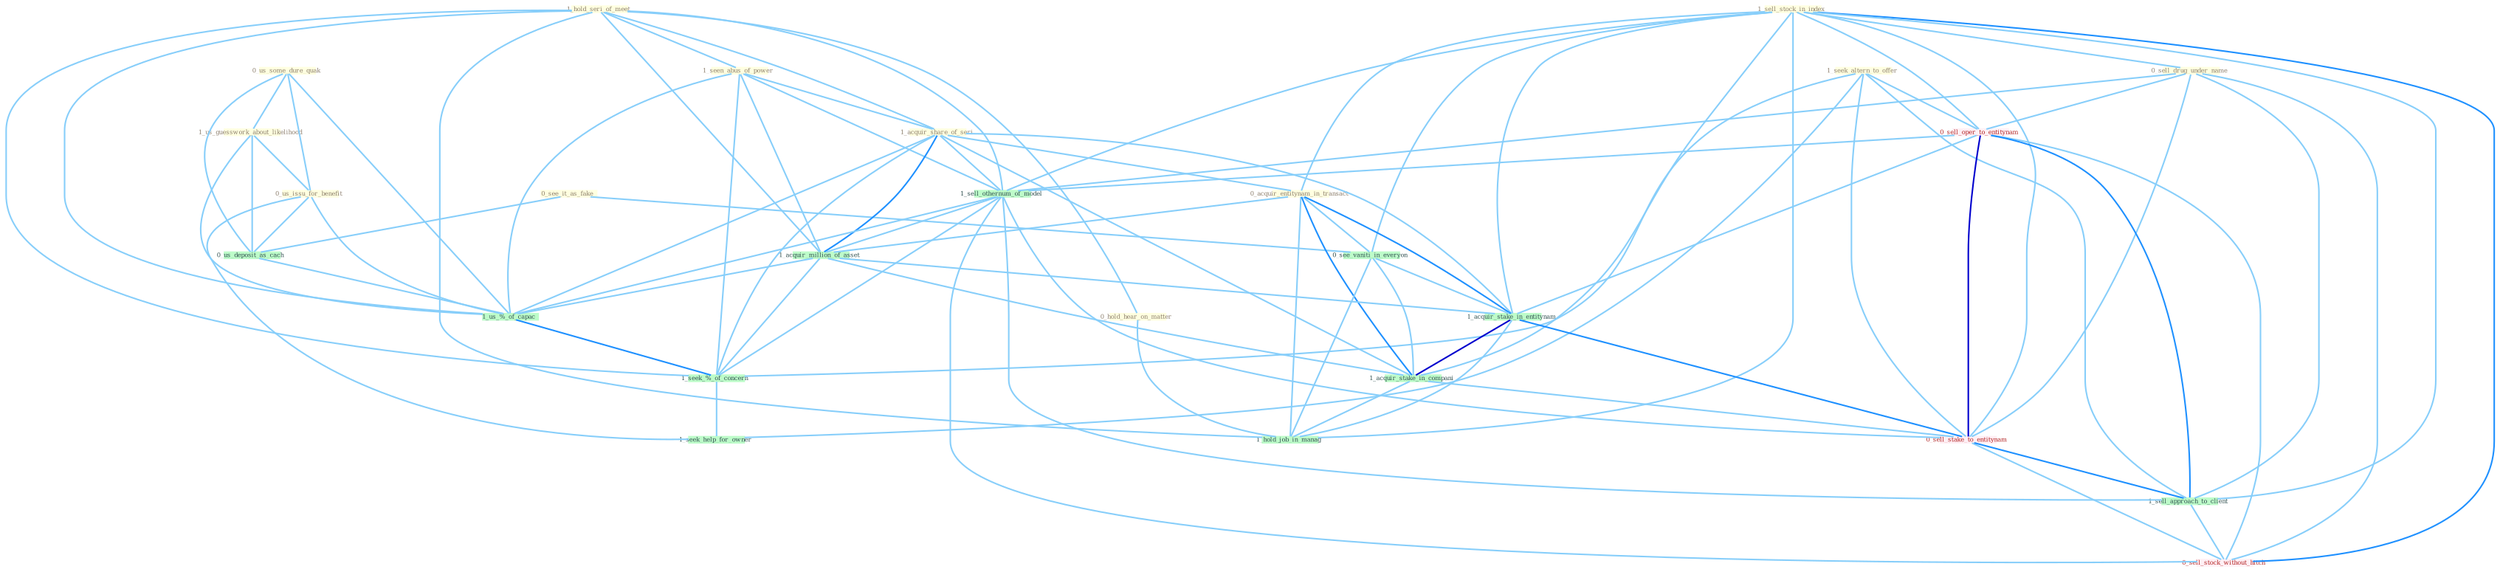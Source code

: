 Graph G{ 
    node
    [shape=polygon,style=filled,width=.5,height=.06,color="#BDFCC9",fixedsize=true,fontsize=4,
    fontcolor="#2f4f4f"];
    {node
    [color="#ffffe0", fontcolor="#8b7d6b"] "0_us_some_dure_quak " "1_us_guesswork_about_likelihood " "1_hold_seri_of_meet " "1_sell_stock_in_index " "0_us_issu_for_benefit " "0_sell_drug_under_name " "0_see_it_as_fake " "0_hold_hear_on_matter " "1_seek_altern_to_offer " "1_seen_abus_of_power " "1_acquir_share_of_seri " "0_acquir_entitynam_in_transact "}
{node [color="#fff0f5", fontcolor="#b22222"] "0_sell_oper_to_entitynam " "0_sell_stake_to_entitynam " "0_sell_stock_without_hitch "}
edge [color="#B0E2FF"];

	"0_us_some_dure_quak " -- "1_us_guesswork_about_likelihood " [w="1", color="#87cefa" ];
	"0_us_some_dure_quak " -- "0_us_issu_for_benefit " [w="1", color="#87cefa" ];
	"0_us_some_dure_quak " -- "0_us_deposit_as_cach " [w="1", color="#87cefa" ];
	"0_us_some_dure_quak " -- "1_us_%_of_capac " [w="1", color="#87cefa" ];
	"1_us_guesswork_about_likelihood " -- "0_us_issu_for_benefit " [w="1", color="#87cefa" ];
	"1_us_guesswork_about_likelihood " -- "0_us_deposit_as_cach " [w="1", color="#87cefa" ];
	"1_us_guesswork_about_likelihood " -- "1_us_%_of_capac " [w="1", color="#87cefa" ];
	"1_hold_seri_of_meet " -- "0_hold_hear_on_matter " [w="1", color="#87cefa" ];
	"1_hold_seri_of_meet " -- "1_seen_abus_of_power " [w="1", color="#87cefa" ];
	"1_hold_seri_of_meet " -- "1_acquir_share_of_seri " [w="1", color="#87cefa" ];
	"1_hold_seri_of_meet " -- "1_sell_othernum_of_model " [w="1", color="#87cefa" ];
	"1_hold_seri_of_meet " -- "1_acquir_million_of_asset " [w="1", color="#87cefa" ];
	"1_hold_seri_of_meet " -- "1_us_%_of_capac " [w="1", color="#87cefa" ];
	"1_hold_seri_of_meet " -- "1_hold_job_in_manag " [w="1", color="#87cefa" ];
	"1_hold_seri_of_meet " -- "1_seek_%_of_concern " [w="1", color="#87cefa" ];
	"1_sell_stock_in_index " -- "0_sell_drug_under_name " [w="1", color="#87cefa" ];
	"1_sell_stock_in_index " -- "0_acquir_entitynam_in_transact " [w="1", color="#87cefa" ];
	"1_sell_stock_in_index " -- "0_sell_oper_to_entitynam " [w="1", color="#87cefa" ];
	"1_sell_stock_in_index " -- "1_sell_othernum_of_model " [w="1", color="#87cefa" ];
	"1_sell_stock_in_index " -- "0_see_vaniti_in_everyon " [w="1", color="#87cefa" ];
	"1_sell_stock_in_index " -- "1_acquir_stake_in_entitynam " [w="1", color="#87cefa" ];
	"1_sell_stock_in_index " -- "1_acquir_stake_in_compani " [w="1", color="#87cefa" ];
	"1_sell_stock_in_index " -- "0_sell_stake_to_entitynam " [w="1", color="#87cefa" ];
	"1_sell_stock_in_index " -- "1_sell_approach_to_client " [w="1", color="#87cefa" ];
	"1_sell_stock_in_index " -- "1_hold_job_in_manag " [w="1", color="#87cefa" ];
	"1_sell_stock_in_index " -- "0_sell_stock_without_hitch " [w="2", color="#1e90ff" , len=0.8];
	"0_us_issu_for_benefit " -- "0_us_deposit_as_cach " [w="1", color="#87cefa" ];
	"0_us_issu_for_benefit " -- "1_us_%_of_capac " [w="1", color="#87cefa" ];
	"0_us_issu_for_benefit " -- "1_seek_help_for_owner " [w="1", color="#87cefa" ];
	"0_sell_drug_under_name " -- "0_sell_oper_to_entitynam " [w="1", color="#87cefa" ];
	"0_sell_drug_under_name " -- "1_sell_othernum_of_model " [w="1", color="#87cefa" ];
	"0_sell_drug_under_name " -- "0_sell_stake_to_entitynam " [w="1", color="#87cefa" ];
	"0_sell_drug_under_name " -- "1_sell_approach_to_client " [w="1", color="#87cefa" ];
	"0_sell_drug_under_name " -- "0_sell_stock_without_hitch " [w="1", color="#87cefa" ];
	"0_see_it_as_fake " -- "0_see_vaniti_in_everyon " [w="1", color="#87cefa" ];
	"0_see_it_as_fake " -- "0_us_deposit_as_cach " [w="1", color="#87cefa" ];
	"0_hold_hear_on_matter " -- "1_hold_job_in_manag " [w="1", color="#87cefa" ];
	"1_seek_altern_to_offer " -- "0_sell_oper_to_entitynam " [w="1", color="#87cefa" ];
	"1_seek_altern_to_offer " -- "0_sell_stake_to_entitynam " [w="1", color="#87cefa" ];
	"1_seek_altern_to_offer " -- "1_sell_approach_to_client " [w="1", color="#87cefa" ];
	"1_seek_altern_to_offer " -- "1_seek_%_of_concern " [w="1", color="#87cefa" ];
	"1_seek_altern_to_offer " -- "1_seek_help_for_owner " [w="1", color="#87cefa" ];
	"1_seen_abus_of_power " -- "1_acquir_share_of_seri " [w="1", color="#87cefa" ];
	"1_seen_abus_of_power " -- "1_sell_othernum_of_model " [w="1", color="#87cefa" ];
	"1_seen_abus_of_power " -- "1_acquir_million_of_asset " [w="1", color="#87cefa" ];
	"1_seen_abus_of_power " -- "1_us_%_of_capac " [w="1", color="#87cefa" ];
	"1_seen_abus_of_power " -- "1_seek_%_of_concern " [w="1", color="#87cefa" ];
	"1_acquir_share_of_seri " -- "0_acquir_entitynam_in_transact " [w="1", color="#87cefa" ];
	"1_acquir_share_of_seri " -- "1_sell_othernum_of_model " [w="1", color="#87cefa" ];
	"1_acquir_share_of_seri " -- "1_acquir_million_of_asset " [w="2", color="#1e90ff" , len=0.8];
	"1_acquir_share_of_seri " -- "1_acquir_stake_in_entitynam " [w="1", color="#87cefa" ];
	"1_acquir_share_of_seri " -- "1_acquir_stake_in_compani " [w="1", color="#87cefa" ];
	"1_acquir_share_of_seri " -- "1_us_%_of_capac " [w="1", color="#87cefa" ];
	"1_acquir_share_of_seri " -- "1_seek_%_of_concern " [w="1", color="#87cefa" ];
	"0_acquir_entitynam_in_transact " -- "0_see_vaniti_in_everyon " [w="1", color="#87cefa" ];
	"0_acquir_entitynam_in_transact " -- "1_acquir_million_of_asset " [w="1", color="#87cefa" ];
	"0_acquir_entitynam_in_transact " -- "1_acquir_stake_in_entitynam " [w="2", color="#1e90ff" , len=0.8];
	"0_acquir_entitynam_in_transact " -- "1_acquir_stake_in_compani " [w="2", color="#1e90ff" , len=0.8];
	"0_acquir_entitynam_in_transact " -- "1_hold_job_in_manag " [w="1", color="#87cefa" ];
	"0_sell_oper_to_entitynam " -- "1_sell_othernum_of_model " [w="1", color="#87cefa" ];
	"0_sell_oper_to_entitynam " -- "1_acquir_stake_in_entitynam " [w="1", color="#87cefa" ];
	"0_sell_oper_to_entitynam " -- "0_sell_stake_to_entitynam " [w="3", color="#0000cd" , len=0.6];
	"0_sell_oper_to_entitynam " -- "1_sell_approach_to_client " [w="2", color="#1e90ff" , len=0.8];
	"0_sell_oper_to_entitynam " -- "0_sell_stock_without_hitch " [w="1", color="#87cefa" ];
	"1_sell_othernum_of_model " -- "1_acquir_million_of_asset " [w="1", color="#87cefa" ];
	"1_sell_othernum_of_model " -- "0_sell_stake_to_entitynam " [w="1", color="#87cefa" ];
	"1_sell_othernum_of_model " -- "1_us_%_of_capac " [w="1", color="#87cefa" ];
	"1_sell_othernum_of_model " -- "1_sell_approach_to_client " [w="1", color="#87cefa" ];
	"1_sell_othernum_of_model " -- "0_sell_stock_without_hitch " [w="1", color="#87cefa" ];
	"1_sell_othernum_of_model " -- "1_seek_%_of_concern " [w="1", color="#87cefa" ];
	"0_see_vaniti_in_everyon " -- "1_acquir_stake_in_entitynam " [w="1", color="#87cefa" ];
	"0_see_vaniti_in_everyon " -- "1_acquir_stake_in_compani " [w="1", color="#87cefa" ];
	"0_see_vaniti_in_everyon " -- "1_hold_job_in_manag " [w="1", color="#87cefa" ];
	"1_acquir_million_of_asset " -- "1_acquir_stake_in_entitynam " [w="1", color="#87cefa" ];
	"1_acquir_million_of_asset " -- "1_acquir_stake_in_compani " [w="1", color="#87cefa" ];
	"1_acquir_million_of_asset " -- "1_us_%_of_capac " [w="1", color="#87cefa" ];
	"1_acquir_million_of_asset " -- "1_seek_%_of_concern " [w="1", color="#87cefa" ];
	"0_us_deposit_as_cach " -- "1_us_%_of_capac " [w="1", color="#87cefa" ];
	"1_acquir_stake_in_entitynam " -- "1_acquir_stake_in_compani " [w="3", color="#0000cd" , len=0.6];
	"1_acquir_stake_in_entitynam " -- "0_sell_stake_to_entitynam " [w="2", color="#1e90ff" , len=0.8];
	"1_acquir_stake_in_entitynam " -- "1_hold_job_in_manag " [w="1", color="#87cefa" ];
	"1_acquir_stake_in_compani " -- "0_sell_stake_to_entitynam " [w="1", color="#87cefa" ];
	"1_acquir_stake_in_compani " -- "1_hold_job_in_manag " [w="1", color="#87cefa" ];
	"0_sell_stake_to_entitynam " -- "1_sell_approach_to_client " [w="2", color="#1e90ff" , len=0.8];
	"0_sell_stake_to_entitynam " -- "0_sell_stock_without_hitch " [w="1", color="#87cefa" ];
	"1_us_%_of_capac " -- "1_seek_%_of_concern " [w="2", color="#1e90ff" , len=0.8];
	"1_sell_approach_to_client " -- "0_sell_stock_without_hitch " [w="1", color="#87cefa" ];
	"1_seek_%_of_concern " -- "1_seek_help_for_owner " [w="1", color="#87cefa" ];
}